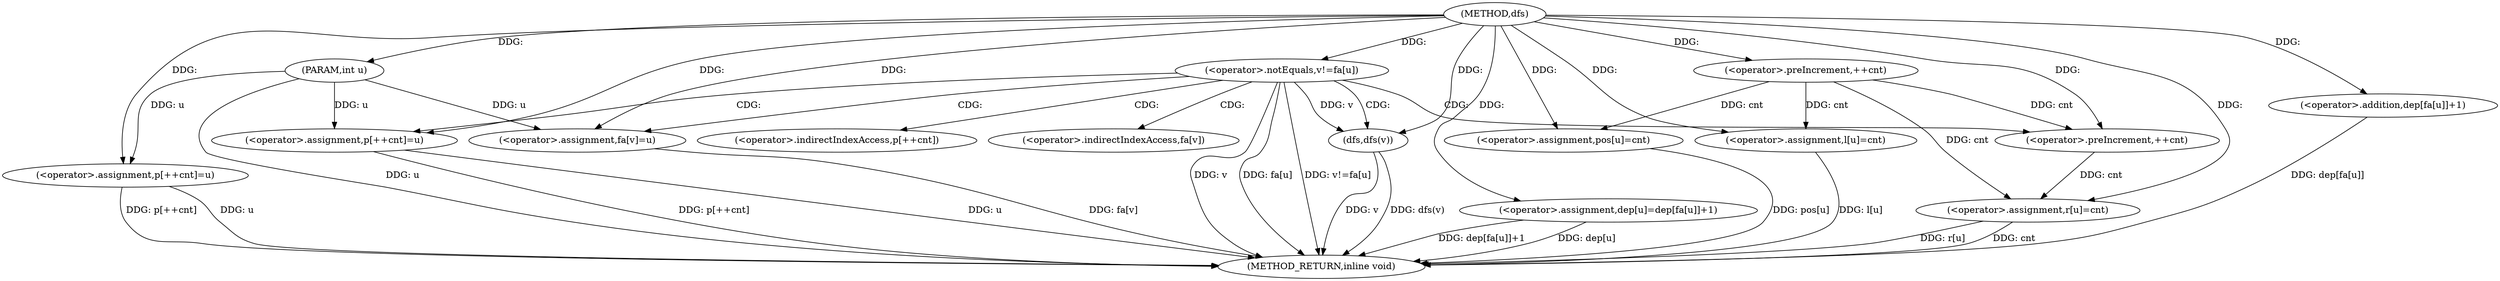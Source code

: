 digraph "dfs" {  
"1000194" [label = "(METHOD,dfs)" ]
"1000254" [label = "(METHOD_RETURN,inline void)" ]
"1000195" [label = "(PARAM,int u)" ]
"1000249" [label = "(<operator>.assignment,r[u]=cnt)" ]
"1000198" [label = "(<operator>.assignment,p[++cnt]=u)" ]
"1000229" [label = "(<operator>.notEquals,v!=fa[u])" ]
"1000205" [label = "(<operator>.assignment,pos[u]=cnt)" ]
"1000243" [label = "(<operator>.assignment,p[++cnt]=u)" ]
"1000211" [label = "(<operator>.assignment,dep[u]=dep[fa[u]]+1)" ]
"1000222" [label = "(<operator>.assignment,l[u]=cnt)" ]
"1000236" [label = "(<operator>.assignment,fa[v]=u)" ]
"1000241" [label = "(dfs,dfs(v))" ]
"1000201" [label = "(<operator>.preIncrement,++cnt)" ]
"1000215" [label = "(<operator>.addition,dep[fa[u]]+1)" ]
"1000246" [label = "(<operator>.preIncrement,++cnt)" ]
"1000244" [label = "(<operator>.indirectIndexAccess,p[++cnt])" ]
"1000237" [label = "(<operator>.indirectIndexAccess,fa[v])" ]
  "1000195" -> "1000254"  [ label = "DDG: u"] 
  "1000198" -> "1000254"  [ label = "DDG: p[++cnt]"] 
  "1000198" -> "1000254"  [ label = "DDG: u"] 
  "1000205" -> "1000254"  [ label = "DDG: pos[u]"] 
  "1000211" -> "1000254"  [ label = "DDG: dep[u]"] 
  "1000215" -> "1000254"  [ label = "DDG: dep[fa[u]]"] 
  "1000211" -> "1000254"  [ label = "DDG: dep[fa[u]]+1"] 
  "1000222" -> "1000254"  [ label = "DDG: l[u]"] 
  "1000229" -> "1000254"  [ label = "DDG: v"] 
  "1000229" -> "1000254"  [ label = "DDG: fa[u]"] 
  "1000229" -> "1000254"  [ label = "DDG: v!=fa[u]"] 
  "1000236" -> "1000254"  [ label = "DDG: fa[v]"] 
  "1000241" -> "1000254"  [ label = "DDG: v"] 
  "1000241" -> "1000254"  [ label = "DDG: dfs(v)"] 
  "1000243" -> "1000254"  [ label = "DDG: p[++cnt]"] 
  "1000243" -> "1000254"  [ label = "DDG: u"] 
  "1000249" -> "1000254"  [ label = "DDG: r[u]"] 
  "1000249" -> "1000254"  [ label = "DDG: cnt"] 
  "1000194" -> "1000195"  [ label = "DDG: "] 
  "1000246" -> "1000249"  [ label = "DDG: cnt"] 
  "1000194" -> "1000249"  [ label = "DDG: "] 
  "1000201" -> "1000249"  [ label = "DDG: cnt"] 
  "1000195" -> "1000198"  [ label = "DDG: u"] 
  "1000194" -> "1000198"  [ label = "DDG: "] 
  "1000201" -> "1000205"  [ label = "DDG: cnt"] 
  "1000194" -> "1000205"  [ label = "DDG: "] 
  "1000194" -> "1000229"  [ label = "DDG: "] 
  "1000195" -> "1000243"  [ label = "DDG: u"] 
  "1000194" -> "1000243"  [ label = "DDG: "] 
  "1000194" -> "1000211"  [ label = "DDG: "] 
  "1000194" -> "1000222"  [ label = "DDG: "] 
  "1000201" -> "1000222"  [ label = "DDG: cnt"] 
  "1000195" -> "1000236"  [ label = "DDG: u"] 
  "1000194" -> "1000236"  [ label = "DDG: "] 
  "1000194" -> "1000201"  [ label = "DDG: "] 
  "1000229" -> "1000241"  [ label = "DDG: v"] 
  "1000194" -> "1000241"  [ label = "DDG: "] 
  "1000194" -> "1000215"  [ label = "DDG: "] 
  "1000194" -> "1000246"  [ label = "DDG: "] 
  "1000201" -> "1000246"  [ label = "DDG: cnt"] 
  "1000229" -> "1000236"  [ label = "CDG: "] 
  "1000229" -> "1000241"  [ label = "CDG: "] 
  "1000229" -> "1000243"  [ label = "CDG: "] 
  "1000229" -> "1000244"  [ label = "CDG: "] 
  "1000229" -> "1000246"  [ label = "CDG: "] 
  "1000229" -> "1000237"  [ label = "CDG: "] 
}
